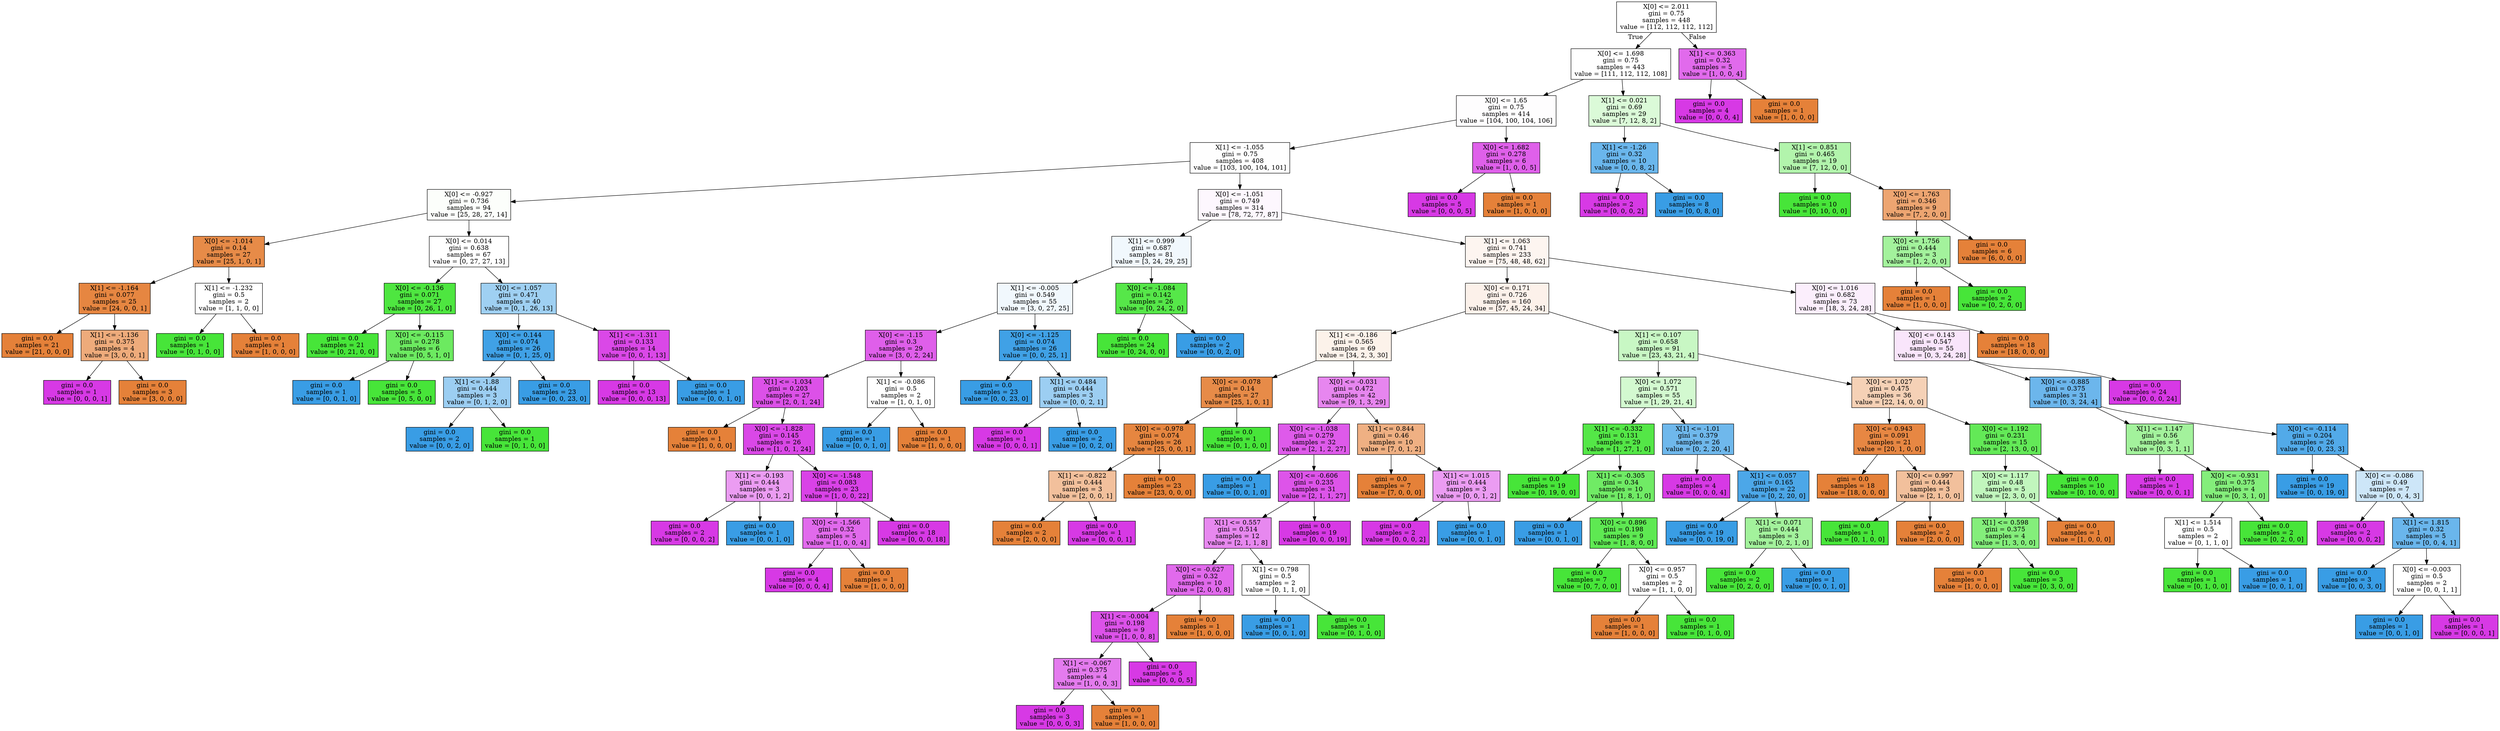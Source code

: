 digraph Tree {
node [shape=box, style="filled", color="black"] ;
0 [label="X[0] <= 2.011\ngini = 0.75\nsamples = 448\nvalue = [112, 112, 112, 112]", fillcolor="#e5813900"] ;
1 [label="X[0] <= 1.698\ngini = 0.75\nsamples = 443\nvalue = [111, 112, 112, 108]", fillcolor="#47e53900"] ;
0 -> 1 [labeldistance=2.5, labelangle=45, headlabel="True"] ;
2 [label="X[0] <= 1.65\ngini = 0.75\nsamples = 414\nvalue = [104, 100, 104, 106]", fillcolor="#d739e502"] ;
1 -> 2 ;
3 [label="X[1] <= -1.055\ngini = 0.75\nsamples = 408\nvalue = [103, 100, 104, 101]", fillcolor="#399de501"] ;
2 -> 3 ;
4 [label="X[0] <= -0.927\ngini = 0.736\nsamples = 94\nvalue = [25, 28, 27, 14]", fillcolor="#47e53904"] ;
3 -> 4 ;
5 [label="X[0] <= -1.014\ngini = 0.14\nsamples = 27\nvalue = [25, 1, 0, 1]", fillcolor="#e58139eb"] ;
4 -> 5 ;
6 [label="X[1] <= -1.164\ngini = 0.077\nsamples = 25\nvalue = [24, 0, 0, 1]", fillcolor="#e58139f4"] ;
5 -> 6 ;
7 [label="gini = 0.0\nsamples = 21\nvalue = [21, 0, 0, 0]", fillcolor="#e58139ff"] ;
6 -> 7 ;
8 [label="X[1] <= -1.136\ngini = 0.375\nsamples = 4\nvalue = [3, 0, 0, 1]", fillcolor="#e58139aa"] ;
6 -> 8 ;
9 [label="gini = 0.0\nsamples = 1\nvalue = [0, 0, 0, 1]", fillcolor="#d739e5ff"] ;
8 -> 9 ;
10 [label="gini = 0.0\nsamples = 3\nvalue = [3, 0, 0, 0]", fillcolor="#e58139ff"] ;
8 -> 10 ;
11 [label="X[1] <= -1.232\ngini = 0.5\nsamples = 2\nvalue = [1, 1, 0, 0]", fillcolor="#e5813900"] ;
5 -> 11 ;
12 [label="gini = 0.0\nsamples = 1\nvalue = [0, 1, 0, 0]", fillcolor="#47e539ff"] ;
11 -> 12 ;
13 [label="gini = 0.0\nsamples = 1\nvalue = [1, 0, 0, 0]", fillcolor="#e58139ff"] ;
11 -> 13 ;
14 [label="X[0] <= 0.014\ngini = 0.638\nsamples = 67\nvalue = [0, 27, 27, 13]", fillcolor="#47e53900"] ;
4 -> 14 ;
15 [label="X[0] <= -0.136\ngini = 0.071\nsamples = 27\nvalue = [0, 26, 1, 0]", fillcolor="#47e539f5"] ;
14 -> 15 ;
16 [label="gini = 0.0\nsamples = 21\nvalue = [0, 21, 0, 0]", fillcolor="#47e539ff"] ;
15 -> 16 ;
17 [label="X[0] <= -0.115\ngini = 0.278\nsamples = 6\nvalue = [0, 5, 1, 0]", fillcolor="#47e539cc"] ;
15 -> 17 ;
18 [label="gini = 0.0\nsamples = 1\nvalue = [0, 0, 1, 0]", fillcolor="#399de5ff"] ;
17 -> 18 ;
19 [label="gini = 0.0\nsamples = 5\nvalue = [0, 5, 0, 0]", fillcolor="#47e539ff"] ;
17 -> 19 ;
20 [label="X[0] <= 1.057\ngini = 0.471\nsamples = 40\nvalue = [0, 1, 26, 13]", fillcolor="#399de57b"] ;
14 -> 20 ;
21 [label="X[0] <= 0.144\ngini = 0.074\nsamples = 26\nvalue = [0, 1, 25, 0]", fillcolor="#399de5f5"] ;
20 -> 21 ;
22 [label="X[1] <= -1.88\ngini = 0.444\nsamples = 3\nvalue = [0, 1, 2, 0]", fillcolor="#399de57f"] ;
21 -> 22 ;
23 [label="gini = 0.0\nsamples = 2\nvalue = [0, 0, 2, 0]", fillcolor="#399de5ff"] ;
22 -> 23 ;
24 [label="gini = 0.0\nsamples = 1\nvalue = [0, 1, 0, 0]", fillcolor="#47e539ff"] ;
22 -> 24 ;
25 [label="gini = 0.0\nsamples = 23\nvalue = [0, 0, 23, 0]", fillcolor="#399de5ff"] ;
21 -> 25 ;
26 [label="X[1] <= -1.311\ngini = 0.133\nsamples = 14\nvalue = [0, 0, 1, 13]", fillcolor="#d739e5eb"] ;
20 -> 26 ;
27 [label="gini = 0.0\nsamples = 13\nvalue = [0, 0, 0, 13]", fillcolor="#d739e5ff"] ;
26 -> 27 ;
28 [label="gini = 0.0\nsamples = 1\nvalue = [0, 0, 1, 0]", fillcolor="#399de5ff"] ;
26 -> 28 ;
29 [label="X[0] <= -1.051\ngini = 0.749\nsamples = 314\nvalue = [78, 72, 77, 87]", fillcolor="#d739e50a"] ;
3 -> 29 ;
30 [label="X[1] <= 0.999\ngini = 0.687\nsamples = 81\nvalue = [3, 24, 29, 25]", fillcolor="#399de512"] ;
29 -> 30 ;
31 [label="X[1] <= -0.005\ngini = 0.549\nsamples = 55\nvalue = [3, 0, 27, 25]", fillcolor="#399de511"] ;
30 -> 31 ;
32 [label="X[0] <= -1.15\ngini = 0.3\nsamples = 29\nvalue = [3, 0, 2, 24]", fillcolor="#d739e5ce"] ;
31 -> 32 ;
33 [label="X[1] <= -1.034\ngini = 0.203\nsamples = 27\nvalue = [2, 0, 1, 24]", fillcolor="#d739e5e0"] ;
32 -> 33 ;
34 [label="gini = 0.0\nsamples = 1\nvalue = [1, 0, 0, 0]", fillcolor="#e58139ff"] ;
33 -> 34 ;
35 [label="X[0] <= -1.828\ngini = 0.145\nsamples = 26\nvalue = [1, 0, 1, 24]", fillcolor="#d739e5eb"] ;
33 -> 35 ;
36 [label="X[1] <= -0.193\ngini = 0.444\nsamples = 3\nvalue = [0, 0, 1, 2]", fillcolor="#d739e57f"] ;
35 -> 36 ;
37 [label="gini = 0.0\nsamples = 2\nvalue = [0, 0, 0, 2]", fillcolor="#d739e5ff"] ;
36 -> 37 ;
38 [label="gini = 0.0\nsamples = 1\nvalue = [0, 0, 1, 0]", fillcolor="#399de5ff"] ;
36 -> 38 ;
39 [label="X[0] <= -1.548\ngini = 0.083\nsamples = 23\nvalue = [1, 0, 0, 22]", fillcolor="#d739e5f3"] ;
35 -> 39 ;
40 [label="X[0] <= -1.566\ngini = 0.32\nsamples = 5\nvalue = [1, 0, 0, 4]", fillcolor="#d739e5bf"] ;
39 -> 40 ;
41 [label="gini = 0.0\nsamples = 4\nvalue = [0, 0, 0, 4]", fillcolor="#d739e5ff"] ;
40 -> 41 ;
42 [label="gini = 0.0\nsamples = 1\nvalue = [1, 0, 0, 0]", fillcolor="#e58139ff"] ;
40 -> 42 ;
43 [label="gini = 0.0\nsamples = 18\nvalue = [0, 0, 0, 18]", fillcolor="#d739e5ff"] ;
39 -> 43 ;
44 [label="X[1] <= -0.086\ngini = 0.5\nsamples = 2\nvalue = [1, 0, 1, 0]", fillcolor="#e5813900"] ;
32 -> 44 ;
45 [label="gini = 0.0\nsamples = 1\nvalue = [0, 0, 1, 0]", fillcolor="#399de5ff"] ;
44 -> 45 ;
46 [label="gini = 0.0\nsamples = 1\nvalue = [1, 0, 0, 0]", fillcolor="#e58139ff"] ;
44 -> 46 ;
47 [label="X[0] <= -1.125\ngini = 0.074\nsamples = 26\nvalue = [0, 0, 25, 1]", fillcolor="#399de5f5"] ;
31 -> 47 ;
48 [label="gini = 0.0\nsamples = 23\nvalue = [0, 0, 23, 0]", fillcolor="#399de5ff"] ;
47 -> 48 ;
49 [label="X[1] <= 0.484\ngini = 0.444\nsamples = 3\nvalue = [0, 0, 2, 1]", fillcolor="#399de57f"] ;
47 -> 49 ;
50 [label="gini = 0.0\nsamples = 1\nvalue = [0, 0, 0, 1]", fillcolor="#d739e5ff"] ;
49 -> 50 ;
51 [label="gini = 0.0\nsamples = 2\nvalue = [0, 0, 2, 0]", fillcolor="#399de5ff"] ;
49 -> 51 ;
52 [label="X[0] <= -1.084\ngini = 0.142\nsamples = 26\nvalue = [0, 24, 2, 0]", fillcolor="#47e539ea"] ;
30 -> 52 ;
53 [label="gini = 0.0\nsamples = 24\nvalue = [0, 24, 0, 0]", fillcolor="#47e539ff"] ;
52 -> 53 ;
54 [label="gini = 0.0\nsamples = 2\nvalue = [0, 0, 2, 0]", fillcolor="#399de5ff"] ;
52 -> 54 ;
55 [label="X[1] <= 1.063\ngini = 0.741\nsamples = 233\nvalue = [75, 48, 48, 62]", fillcolor="#e5813913"] ;
29 -> 55 ;
56 [label="X[0] <= 0.171\ngini = 0.726\nsamples = 160\nvalue = [57, 45, 24, 34]", fillcolor="#e581391b"] ;
55 -> 56 ;
57 [label="X[1] <= -0.186\ngini = 0.565\nsamples = 69\nvalue = [34, 2, 3, 30]", fillcolor="#e581391a"] ;
56 -> 57 ;
58 [label="X[0] <= -0.078\ngini = 0.14\nsamples = 27\nvalue = [25, 1, 0, 1]", fillcolor="#e58139eb"] ;
57 -> 58 ;
59 [label="X[0] <= -0.978\ngini = 0.074\nsamples = 26\nvalue = [25, 0, 0, 1]", fillcolor="#e58139f5"] ;
58 -> 59 ;
60 [label="X[1] <= -0.822\ngini = 0.444\nsamples = 3\nvalue = [2, 0, 0, 1]", fillcolor="#e581397f"] ;
59 -> 60 ;
61 [label="gini = 0.0\nsamples = 2\nvalue = [2, 0, 0, 0]", fillcolor="#e58139ff"] ;
60 -> 61 ;
62 [label="gini = 0.0\nsamples = 1\nvalue = [0, 0, 0, 1]", fillcolor="#d739e5ff"] ;
60 -> 62 ;
63 [label="gini = 0.0\nsamples = 23\nvalue = [23, 0, 0, 0]", fillcolor="#e58139ff"] ;
59 -> 63 ;
64 [label="gini = 0.0\nsamples = 1\nvalue = [0, 1, 0, 0]", fillcolor="#47e539ff"] ;
58 -> 64 ;
65 [label="X[0] <= -0.031\ngini = 0.472\nsamples = 42\nvalue = [9, 1, 3, 29]", fillcolor="#d739e59b"] ;
57 -> 65 ;
66 [label="X[0] <= -1.038\ngini = 0.279\nsamples = 32\nvalue = [2, 1, 2, 27]", fillcolor="#d739e5d4"] ;
65 -> 66 ;
67 [label="gini = 0.0\nsamples = 1\nvalue = [0, 0, 1, 0]", fillcolor="#399de5ff"] ;
66 -> 67 ;
68 [label="X[0] <= -0.606\ngini = 0.235\nsamples = 31\nvalue = [2, 1, 1, 27]", fillcolor="#d739e5dc"] ;
66 -> 68 ;
69 [label="X[1] <= 0.557\ngini = 0.514\nsamples = 12\nvalue = [2, 1, 1, 8]", fillcolor="#d739e599"] ;
68 -> 69 ;
70 [label="X[0] <= -0.627\ngini = 0.32\nsamples = 10\nvalue = [2, 0, 0, 8]", fillcolor="#d739e5bf"] ;
69 -> 70 ;
71 [label="X[1] <= -0.004\ngini = 0.198\nsamples = 9\nvalue = [1, 0, 0, 8]", fillcolor="#d739e5df"] ;
70 -> 71 ;
72 [label="X[1] <= -0.067\ngini = 0.375\nsamples = 4\nvalue = [1, 0, 0, 3]", fillcolor="#d739e5aa"] ;
71 -> 72 ;
73 [label="gini = 0.0\nsamples = 3\nvalue = [0, 0, 0, 3]", fillcolor="#d739e5ff"] ;
72 -> 73 ;
74 [label="gini = 0.0\nsamples = 1\nvalue = [1, 0, 0, 0]", fillcolor="#e58139ff"] ;
72 -> 74 ;
75 [label="gini = 0.0\nsamples = 5\nvalue = [0, 0, 0, 5]", fillcolor="#d739e5ff"] ;
71 -> 75 ;
76 [label="gini = 0.0\nsamples = 1\nvalue = [1, 0, 0, 0]", fillcolor="#e58139ff"] ;
70 -> 76 ;
77 [label="X[1] <= 0.798\ngini = 0.5\nsamples = 2\nvalue = [0, 1, 1, 0]", fillcolor="#47e53900"] ;
69 -> 77 ;
78 [label="gini = 0.0\nsamples = 1\nvalue = [0, 0, 1, 0]", fillcolor="#399de5ff"] ;
77 -> 78 ;
79 [label="gini = 0.0\nsamples = 1\nvalue = [0, 1, 0, 0]", fillcolor="#47e539ff"] ;
77 -> 79 ;
80 [label="gini = 0.0\nsamples = 19\nvalue = [0, 0, 0, 19]", fillcolor="#d739e5ff"] ;
68 -> 80 ;
81 [label="X[1] <= 0.844\ngini = 0.46\nsamples = 10\nvalue = [7, 0, 1, 2]", fillcolor="#e581399f"] ;
65 -> 81 ;
82 [label="gini = 0.0\nsamples = 7\nvalue = [7, 0, 0, 0]", fillcolor="#e58139ff"] ;
81 -> 82 ;
83 [label="X[1] <= 1.015\ngini = 0.444\nsamples = 3\nvalue = [0, 0, 1, 2]", fillcolor="#d739e57f"] ;
81 -> 83 ;
84 [label="gini = 0.0\nsamples = 2\nvalue = [0, 0, 0, 2]", fillcolor="#d739e5ff"] ;
83 -> 84 ;
85 [label="gini = 0.0\nsamples = 1\nvalue = [0, 0, 1, 0]", fillcolor="#399de5ff"] ;
83 -> 85 ;
86 [label="X[1] <= 0.107\ngini = 0.658\nsamples = 91\nvalue = [23, 43, 21, 4]", fillcolor="#47e5394b"] ;
56 -> 86 ;
87 [label="X[0] <= 1.072\ngini = 0.571\nsamples = 55\nvalue = [1, 29, 21, 4]", fillcolor="#47e5393c"] ;
86 -> 87 ;
88 [label="X[1] <= -0.332\ngini = 0.131\nsamples = 29\nvalue = [1, 27, 1, 0]", fillcolor="#47e539ed"] ;
87 -> 88 ;
89 [label="gini = 0.0\nsamples = 19\nvalue = [0, 19, 0, 0]", fillcolor="#47e539ff"] ;
88 -> 89 ;
90 [label="X[1] <= -0.305\ngini = 0.34\nsamples = 10\nvalue = [1, 8, 1, 0]", fillcolor="#47e539c6"] ;
88 -> 90 ;
91 [label="gini = 0.0\nsamples = 1\nvalue = [0, 0, 1, 0]", fillcolor="#399de5ff"] ;
90 -> 91 ;
92 [label="X[0] <= 0.896\ngini = 0.198\nsamples = 9\nvalue = [1, 8, 0, 0]", fillcolor="#47e539df"] ;
90 -> 92 ;
93 [label="gini = 0.0\nsamples = 7\nvalue = [0, 7, 0, 0]", fillcolor="#47e539ff"] ;
92 -> 93 ;
94 [label="X[0] <= 0.957\ngini = 0.5\nsamples = 2\nvalue = [1, 1, 0, 0]", fillcolor="#e5813900"] ;
92 -> 94 ;
95 [label="gini = 0.0\nsamples = 1\nvalue = [1, 0, 0, 0]", fillcolor="#e58139ff"] ;
94 -> 95 ;
96 [label="gini = 0.0\nsamples = 1\nvalue = [0, 1, 0, 0]", fillcolor="#47e539ff"] ;
94 -> 96 ;
97 [label="X[1] <= -1.01\ngini = 0.379\nsamples = 26\nvalue = [0, 2, 20, 4]", fillcolor="#399de5b9"] ;
87 -> 97 ;
98 [label="gini = 0.0\nsamples = 4\nvalue = [0, 0, 0, 4]", fillcolor="#d739e5ff"] ;
97 -> 98 ;
99 [label="X[1] <= 0.057\ngini = 0.165\nsamples = 22\nvalue = [0, 2, 20, 0]", fillcolor="#399de5e6"] ;
97 -> 99 ;
100 [label="gini = 0.0\nsamples = 19\nvalue = [0, 0, 19, 0]", fillcolor="#399de5ff"] ;
99 -> 100 ;
101 [label="X[1] <= 0.071\ngini = 0.444\nsamples = 3\nvalue = [0, 2, 1, 0]", fillcolor="#47e5397f"] ;
99 -> 101 ;
102 [label="gini = 0.0\nsamples = 2\nvalue = [0, 2, 0, 0]", fillcolor="#47e539ff"] ;
101 -> 102 ;
103 [label="gini = 0.0\nsamples = 1\nvalue = [0, 0, 1, 0]", fillcolor="#399de5ff"] ;
101 -> 103 ;
104 [label="X[0] <= 1.027\ngini = 0.475\nsamples = 36\nvalue = [22, 14, 0, 0]", fillcolor="#e581395d"] ;
86 -> 104 ;
105 [label="X[0] <= 0.943\ngini = 0.091\nsamples = 21\nvalue = [20, 1, 0, 0]", fillcolor="#e58139f2"] ;
104 -> 105 ;
106 [label="gini = 0.0\nsamples = 18\nvalue = [18, 0, 0, 0]", fillcolor="#e58139ff"] ;
105 -> 106 ;
107 [label="X[0] <= 0.997\ngini = 0.444\nsamples = 3\nvalue = [2, 1, 0, 0]", fillcolor="#e581397f"] ;
105 -> 107 ;
108 [label="gini = 0.0\nsamples = 1\nvalue = [0, 1, 0, 0]", fillcolor="#47e539ff"] ;
107 -> 108 ;
109 [label="gini = 0.0\nsamples = 2\nvalue = [2, 0, 0, 0]", fillcolor="#e58139ff"] ;
107 -> 109 ;
110 [label="X[0] <= 1.192\ngini = 0.231\nsamples = 15\nvalue = [2, 13, 0, 0]", fillcolor="#47e539d8"] ;
104 -> 110 ;
111 [label="X[0] <= 1.117\ngini = 0.48\nsamples = 5\nvalue = [2, 3, 0, 0]", fillcolor="#47e53955"] ;
110 -> 111 ;
112 [label="X[1] <= 0.598\ngini = 0.375\nsamples = 4\nvalue = [1, 3, 0, 0]", fillcolor="#47e539aa"] ;
111 -> 112 ;
113 [label="gini = 0.0\nsamples = 1\nvalue = [1, 0, 0, 0]", fillcolor="#e58139ff"] ;
112 -> 113 ;
114 [label="gini = 0.0\nsamples = 3\nvalue = [0, 3, 0, 0]", fillcolor="#47e539ff"] ;
112 -> 114 ;
115 [label="gini = 0.0\nsamples = 1\nvalue = [1, 0, 0, 0]", fillcolor="#e58139ff"] ;
111 -> 115 ;
116 [label="gini = 0.0\nsamples = 10\nvalue = [0, 10, 0, 0]", fillcolor="#47e539ff"] ;
110 -> 116 ;
117 [label="X[0] <= 1.016\ngini = 0.682\nsamples = 73\nvalue = [18, 3, 24, 28]", fillcolor="#d739e515"] ;
55 -> 117 ;
118 [label="X[0] <= 0.143\ngini = 0.547\nsamples = 55\nvalue = [0, 3, 24, 28]", fillcolor="#d739e521"] ;
117 -> 118 ;
119 [label="X[0] <= -0.885\ngini = 0.375\nsamples = 31\nvalue = [0, 3, 24, 4]", fillcolor="#399de5bd"] ;
118 -> 119 ;
120 [label="X[1] <= 1.147\ngini = 0.56\nsamples = 5\nvalue = [0, 3, 1, 1]", fillcolor="#47e5397f"] ;
119 -> 120 ;
121 [label="gini = 0.0\nsamples = 1\nvalue = [0, 0, 0, 1]", fillcolor="#d739e5ff"] ;
120 -> 121 ;
122 [label="X[0] <= -0.931\ngini = 0.375\nsamples = 4\nvalue = [0, 3, 1, 0]", fillcolor="#47e539aa"] ;
120 -> 122 ;
123 [label="X[1] <= 1.514\ngini = 0.5\nsamples = 2\nvalue = [0, 1, 1, 0]", fillcolor="#47e53900"] ;
122 -> 123 ;
124 [label="gini = 0.0\nsamples = 1\nvalue = [0, 1, 0, 0]", fillcolor="#47e539ff"] ;
123 -> 124 ;
125 [label="gini = 0.0\nsamples = 1\nvalue = [0, 0, 1, 0]", fillcolor="#399de5ff"] ;
123 -> 125 ;
126 [label="gini = 0.0\nsamples = 2\nvalue = [0, 2, 0, 0]", fillcolor="#47e539ff"] ;
122 -> 126 ;
127 [label="X[0] <= -0.114\ngini = 0.204\nsamples = 26\nvalue = [0, 0, 23, 3]", fillcolor="#399de5de"] ;
119 -> 127 ;
128 [label="gini = 0.0\nsamples = 19\nvalue = [0, 0, 19, 0]", fillcolor="#399de5ff"] ;
127 -> 128 ;
129 [label="X[0] <= -0.086\ngini = 0.49\nsamples = 7\nvalue = [0, 0, 4, 3]", fillcolor="#399de540"] ;
127 -> 129 ;
130 [label="gini = 0.0\nsamples = 2\nvalue = [0, 0, 0, 2]", fillcolor="#d739e5ff"] ;
129 -> 130 ;
131 [label="X[1] <= 1.815\ngini = 0.32\nsamples = 5\nvalue = [0, 0, 4, 1]", fillcolor="#399de5bf"] ;
129 -> 131 ;
132 [label="gini = 0.0\nsamples = 3\nvalue = [0, 0, 3, 0]", fillcolor="#399de5ff"] ;
131 -> 132 ;
133 [label="X[0] <= -0.003\ngini = 0.5\nsamples = 2\nvalue = [0, 0, 1, 1]", fillcolor="#399de500"] ;
131 -> 133 ;
134 [label="gini = 0.0\nsamples = 1\nvalue = [0, 0, 1, 0]", fillcolor="#399de5ff"] ;
133 -> 134 ;
135 [label="gini = 0.0\nsamples = 1\nvalue = [0, 0, 0, 1]", fillcolor="#d739e5ff"] ;
133 -> 135 ;
136 [label="gini = 0.0\nsamples = 24\nvalue = [0, 0, 0, 24]", fillcolor="#d739e5ff"] ;
118 -> 136 ;
137 [label="gini = 0.0\nsamples = 18\nvalue = [18, 0, 0, 0]", fillcolor="#e58139ff"] ;
117 -> 137 ;
138 [label="X[0] <= 1.682\ngini = 0.278\nsamples = 6\nvalue = [1, 0, 0, 5]", fillcolor="#d739e5cc"] ;
2 -> 138 ;
139 [label="gini = 0.0\nsamples = 5\nvalue = [0, 0, 0, 5]", fillcolor="#d739e5ff"] ;
138 -> 139 ;
140 [label="gini = 0.0\nsamples = 1\nvalue = [1, 0, 0, 0]", fillcolor="#e58139ff"] ;
138 -> 140 ;
141 [label="X[1] <= 0.021\ngini = 0.69\nsamples = 29\nvalue = [7, 12, 8, 2]", fillcolor="#47e53931"] ;
1 -> 141 ;
142 [label="X[1] <= -1.26\ngini = 0.32\nsamples = 10\nvalue = [0, 0, 8, 2]", fillcolor="#399de5bf"] ;
141 -> 142 ;
143 [label="gini = 0.0\nsamples = 2\nvalue = [0, 0, 0, 2]", fillcolor="#d739e5ff"] ;
142 -> 143 ;
144 [label="gini = 0.0\nsamples = 8\nvalue = [0, 0, 8, 0]", fillcolor="#399de5ff"] ;
142 -> 144 ;
145 [label="X[1] <= 0.851\ngini = 0.465\nsamples = 19\nvalue = [7, 12, 0, 0]", fillcolor="#47e5396a"] ;
141 -> 145 ;
146 [label="gini = 0.0\nsamples = 10\nvalue = [0, 10, 0, 0]", fillcolor="#47e539ff"] ;
145 -> 146 ;
147 [label="X[0] <= 1.763\ngini = 0.346\nsamples = 9\nvalue = [7, 2, 0, 0]", fillcolor="#e58139b6"] ;
145 -> 147 ;
148 [label="X[0] <= 1.756\ngini = 0.444\nsamples = 3\nvalue = [1, 2, 0, 0]", fillcolor="#47e5397f"] ;
147 -> 148 ;
149 [label="gini = 0.0\nsamples = 1\nvalue = [1, 0, 0, 0]", fillcolor="#e58139ff"] ;
148 -> 149 ;
150 [label="gini = 0.0\nsamples = 2\nvalue = [0, 2, 0, 0]", fillcolor="#47e539ff"] ;
148 -> 150 ;
151 [label="gini = 0.0\nsamples = 6\nvalue = [6, 0, 0, 0]", fillcolor="#e58139ff"] ;
147 -> 151 ;
152 [label="X[1] <= 0.363\ngini = 0.32\nsamples = 5\nvalue = [1, 0, 0, 4]", fillcolor="#d739e5bf"] ;
0 -> 152 [labeldistance=2.5, labelangle=-45, headlabel="False"] ;
153 [label="gini = 0.0\nsamples = 4\nvalue = [0, 0, 0, 4]", fillcolor="#d739e5ff"] ;
152 -> 153 ;
154 [label="gini = 0.0\nsamples = 1\nvalue = [1, 0, 0, 0]", fillcolor="#e58139ff"] ;
152 -> 154 ;
}